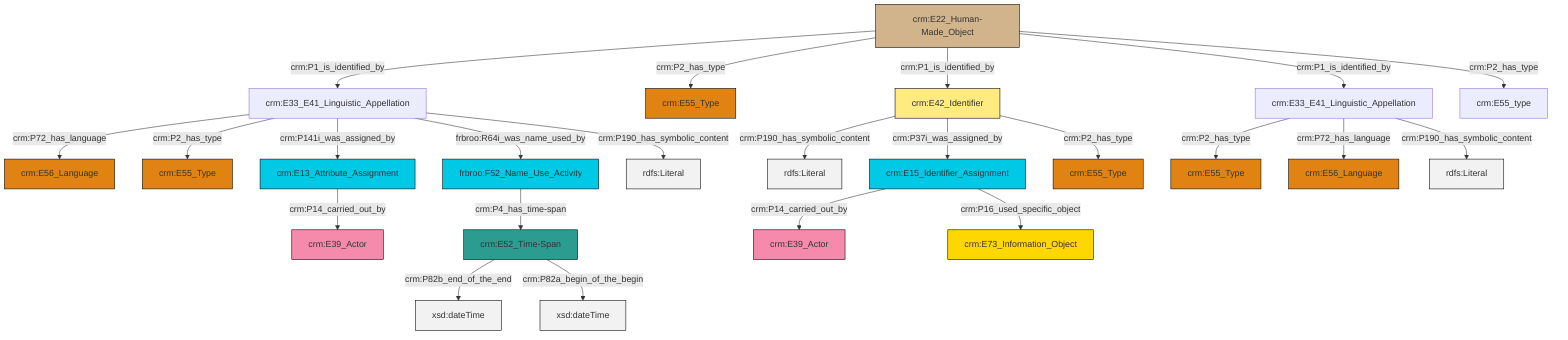 graph TD
classDef Literal fill:#f2f2f2,stroke:#000000;
classDef CRM_Entity fill:#FFFFFF,stroke:#000000;
classDef Temporal_Entity fill:#00C9E6, stroke:#000000;
classDef Type fill:#E18312, stroke:#000000;
classDef Time-Span fill:#2C9C91, stroke:#000000;
classDef Appellation fill:#FFEB7F, stroke:#000000;
classDef Place fill:#008836, stroke:#000000;
classDef Persistent_Item fill:#B266B2, stroke:#000000;
classDef Conceptual_Object fill:#FFD700, stroke:#000000;
classDef Physical_Thing fill:#D2B48C, stroke:#000000;
classDef Actor fill:#f58aad, stroke:#000000;
classDef PC_Classes fill:#4ce600, stroke:#000000;
classDef Multi fill:#cccccc,stroke:#000000;

2["crm:E33_E41_Linguistic_Appellation"]:::Default -->|crm:P2_has_type| 3["crm:E55_Type"]:::Type
4["crm:E52_Time-Span"]:::Time-Span -->|crm:P82b_end_of_the_end| 5[xsd:dateTime]:::Literal
6["crm:E33_E41_Linguistic_Appellation"]:::Default -->|crm:P72_has_language| 7["crm:E56_Language"]:::Type
10["crm:E22_Human-Made_Object"]:::Physical_Thing -->|crm:P1_is_identified_by| 6["crm:E33_E41_Linguistic_Appellation"]:::Default
4["crm:E52_Time-Span"]:::Time-Span -->|crm:P82a_begin_of_the_begin| 18[xsd:dateTime]:::Literal
19["frbroo:F52_Name_Use_Activity"]:::Temporal_Entity -->|crm:P4_has_time-span| 4["crm:E52_Time-Span"]:::Time-Span
20["crm:E42_Identifier"]:::Appellation -->|crm:P190_has_symbolic_content| 21[rdfs:Literal]:::Literal
2["crm:E33_E41_Linguistic_Appellation"]:::Default -->|crm:P72_has_language| 26["crm:E56_Language"]:::Type
10["crm:E22_Human-Made_Object"]:::Physical_Thing -->|crm:P2_has_type| 27["crm:E55_Type"]:::Type
6["crm:E33_E41_Linguistic_Appellation"]:::Default -->|crm:P2_has_type| 8["crm:E55_Type"]:::Type
32["crm:E13_Attribute_Assignment"]:::Temporal_Entity -->|crm:P14_carried_out_by| 15["crm:E39_Actor"]:::Actor
6["crm:E33_E41_Linguistic_Appellation"]:::Default -->|crm:P141i_was_assigned_by| 32["crm:E13_Attribute_Assignment"]:::Temporal_Entity
2["crm:E33_E41_Linguistic_Appellation"]:::Default -->|crm:P190_has_symbolic_content| 38[rdfs:Literal]:::Literal
6["crm:E33_E41_Linguistic_Appellation"]:::Default -->|frbroo:R64i_was_name_used_by| 19["frbroo:F52_Name_Use_Activity"]:::Temporal_Entity
10["crm:E22_Human-Made_Object"]:::Physical_Thing -->|crm:P1_is_identified_by| 20["crm:E42_Identifier"]:::Appellation
20["crm:E42_Identifier"]:::Appellation -->|crm:P37i_was_assigned_by| 24["crm:E15_Identifier_Assignment"]:::Temporal_Entity
20["crm:E42_Identifier"]:::Appellation -->|crm:P2_has_type| 29["crm:E55_Type"]:::Type
10["crm:E22_Human-Made_Object"]:::Physical_Thing -->|crm:P1_is_identified_by| 2["crm:E33_E41_Linguistic_Appellation"]:::Default
6["crm:E33_E41_Linguistic_Appellation"]:::Default -->|crm:P190_has_symbolic_content| 40[rdfs:Literal]:::Literal
10["crm:E22_Human-Made_Object"]:::Physical_Thing -->|crm:P2_has_type| 34["crm:E55_type"]:::Default
24["crm:E15_Identifier_Assignment"]:::Temporal_Entity -->|crm:P14_carried_out_by| 13["crm:E39_Actor"]:::Actor
24["crm:E15_Identifier_Assignment"]:::Temporal_Entity -->|crm:P16_used_specific_object| 0["crm:E73_Information_Object"]:::Conceptual_Object